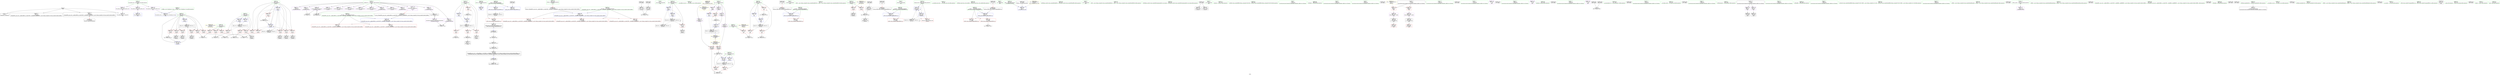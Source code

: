 digraph "SVFG" {
	label="SVFG";

	Node0x5559b8e6b890 [shape=record,color=grey,label="{NodeID: 0\nNullPtr}"];
	Node0x5559b8e6b890 -> Node0x5559b8fdae00[style=solid];
	Node0x5559b8e6b890 -> Node0x5559b8fdaf00[style=solid];
	Node0x5559b8e6b890 -> Node0x5559b8fdafd0[style=solid];
	Node0x5559b8e6b890 -> Node0x5559b8fe1ab0[style=solid];
	Node0x5559b8fdc310 [shape=record,color=blue,label="{NodeID: 194\n133\<--148\ni3\<--\n_Z5solvev\n}"];
	Node0x5559b8fdc310 -> Node0x5559b8ff9540[style=dashed];
	Node0x5559b8fd8ab0 [shape=record,color=purple,label="{NodeID: 111\n94\<--11\n\<--_Z1sB5cxx11\n__cxx_global_var_init.1\n}"];
	Node0x5559b8fd8ab0 -> Node0x5559b8fec6f0[style=solid];
	Node0x5559b8fd74a0 [shape=record,color=green,label="{NodeID: 28\n54\<--55\ni\<--i_field_insensitive\n_Z3prev\n}"];
	Node0x5559b8fd74a0 -> Node0x5559b8fdf280[style=solid];
	Node0x5559b8fd74a0 -> Node0x5559b8fdf350[style=solid];
	Node0x5559b8fd74a0 -> Node0x5559b8fdf420[style=solid];
	Node0x5559b8fd74a0 -> Node0x5559b8fdf4f0[style=solid];
	Node0x5559b8fd74a0 -> Node0x5559b8fe1c80[style=solid];
	Node0x5559b8fd74a0 -> Node0x5559b8fe1e20[style=solid];
	Node0x5559b8fe9b30 [shape=record,color=black,label="{NodeID: 305\n88 = PHI(86, 89, )\n}"];
	Node0x5559b8fe9b30 -> Node0x5559b8fdec00[style=solid];
	Node0x5559b8fdf4f0 [shape=record,color=red,label="{NodeID: 139\n78\<--54\n\<--i\n_Z3prev\n}"];
	Node0x5559b8fdf4f0 -> Node0x5559b8febdf0[style=solid];
	Node0x5559b8fd9e50 [shape=record,color=green,label="{NodeID: 56\n324\<--325\nretval\<--retval_field_insensitive\nmain\n}"];
	Node0x5559b8fd9e50 -> Node0x5559b8fdcc00[style=solid];
	Node0x5559b900f6a0 [shape=record,color=black,label="{NodeID: 416\n278 = PHI(217, )\n1st arg _ZSteqIcEN9__gnu_cxx11__enable_ifIXsr9__is_charIT_EE7__valueEbE6__typeERKNSt7__cxx1112basic_stringIS2_St11char_traitsIS2_ESaIS2_EEESC_ }"];
	Node0x5559b900f6a0 -> Node0x5559b8fdcb30[style=solid];
	Node0x5559b8ff6840 [shape=record,color=black,label="{NodeID: 333\nMR_38V_3 = PHI(MR_38V_4, MR_38V_2, )\npts\{400 \}\n}"];
	Node0x5559b8ff6840 -> Node0x5559b8fe14a0[style=dashed];
	Node0x5559b8fe0bb0 [shape=record,color=red,label="{NodeID: 167\n285\<--279\n\<--__lhs.addr\n_ZSteqIcEN9__gnu_cxx11__enable_ifIXsr9__is_charIT_EE7__valueEbE6__typeERKNSt7__cxx1112basic_stringIS2_St11char_traitsIS2_ESaIS2_EEESC_\n}"];
	Node0x5559b8fdb7b0 [shape=record,color=black,label="{NodeID: 84\n193\<--190\nconv\<--call13\n_Z5solvev\n}"];
	Node0x5559b8fdb7b0 -> Node0x5559b8fecff0[style=solid];
	Node0x5559b8e6b920 [shape=record,color=green,label="{NodeID: 1\n7\<--1\n__dso_handle\<--dummyObj\nGlob }"];
	Node0x5559b8fdc3e0 [shape=record,color=blue,label="{NodeID: 195\n135\<--174\nfg\<--\n_Z5solvev\n}"];
	Node0x5559b8fdc3e0 -> Node0x5559b8fe0390[style=dashed];
	Node0x5559b8fdc3e0 -> Node0x5559b8fdc720[style=dashed];
	Node0x5559b8fdc3e0 -> Node0x5559b8ff9a40[style=dashed];
	Node0x5559b8fdc3e0 -> Node0x5559b8ffb340[style=dashed];
	Node0x5559b8fd8b80 [shape=record,color=purple,label="{NodeID: 112\n108\<--11\n\<--_Z1sB5cxx11\n__cxx_global_array_dtor\n}"];
	Node0x5559b8fd7570 [shape=record,color=green,label="{NodeID: 29\n83\<--84\n__cxx_global_var_init.1\<--__cxx_global_var_init.1_field_insensitive\n}"];
	Node0x5559b8fe2520 [shape=record,color=yellow,style=double,label="{NodeID: 389\nRETMU(6V_2)\npts\{106 \}\nFun[__cxx_global_array_dtor]}"];
	Node0x5559b8fea0d0 [shape=record,color=black,label="{NodeID: 306\n222 = PHI(185, 185, 218, )\n}"];
	Node0x5559b8fdf5c0 [shape=record,color=red,label="{NodeID: 140\n70\<--69\n\<--arrayidx\n_Z3prev\n}"];
	Node0x5559b8fdf5c0 -> Node0x5559b8febc70[style=solid];
	Node0x5559b8fd9f20 [shape=record,color=green,label="{NodeID: 57\n326\<--327\nn\<--n_field_insensitive\nmain\n}"];
	Node0x5559b8fd9f20 -> Node0x5559b8fe0fc0[style=solid];
	Node0x5559b900f7e0 [shape=record,color=black,label="{NodeID: 417\n396 = PHI(292, )\n0th arg _ZNSt11char_traitsIcE7compareEPKcS2_m }"];
	Node0x5559b900f7e0 -> Node0x5559b8fdce70[style=solid];
	Node0x5559b8fe0c80 [shape=record,color=red,label="{NodeID: 168\n291\<--279\n\<--__lhs.addr\n_ZSteqIcEN9__gnu_cxx11__enable_ifIXsr9__is_charIT_EE7__valueEbE6__typeERKNSt7__cxx1112basic_stringIS2_St11char_traitsIS2_ESaIS2_EEESC_\n}"];
	Node0x5559b8fdb880 [shape=record,color=black,label="{NodeID: 85\n195\<--194\nidxprom14\<--\n_Z5solvev\n}"];
	Node0x5559b8fc7e70 [shape=record,color=green,label="{NodeID: 2\n14\<--1\n_ZSt3cin\<--dummyObj\nGlob }"];
	Node0x5559b8fdc4b0 [shape=record,color=blue,label="{NodeID: 196\n137\<--148\nj\<--\n_Z5solvev\n}"];
	Node0x5559b8fdc4b0 -> Node0x5559b8fe0460[style=dashed];
	Node0x5559b8fdc4b0 -> Node0x5559b8fe0530[style=dashed];
	Node0x5559b8fdc4b0 -> Node0x5559b8fe0600[style=dashed];
	Node0x5559b8fdc4b0 -> Node0x5559b8fe06d0[style=dashed];
	Node0x5559b8fdc4b0 -> Node0x5559b8fe07a0[style=dashed];
	Node0x5559b8fdc4b0 -> Node0x5559b8fe0870[style=dashed];
	Node0x5559b8fdc4b0 -> Node0x5559b8fdc7f0[style=dashed];
	Node0x5559b8fdc4b0 -> Node0x5559b8ff9f40[style=dashed];
	Node0x5559b8fd8c50 [shape=record,color=purple,label="{NodeID: 113\n109\<--11\n\<--_Z1sB5cxx11\n__cxx_global_array_dtor\n}"];
	Node0x5559b8fd8c50 -> Node0x5559b8fea6b0[style=solid];
	Node0x5559b8fd7670 [shape=record,color=green,label="{NodeID: 30\n91\<--92\n_ZNSt7__cxx1112basic_stringIcSt11char_traitsIcESaIcEEC1Ev\<--_ZNSt7__cxx1112basic_stringIcSt11char_traitsIcESaIcEEC1Ev_field_insensitive\n}"];
	Node0x5559b8fea6b0 [shape=record,color=black,label="{NodeID: 307\n111 = PHI(109, 112, )\n}"];
	Node0x5559b8fea6b0 -> Node0x5559b8fdecd0[style=solid];
	Node0x5559b8fdf690 [shape=record,color=red,label="{NodeID: 141\n239\<--125\n\<--n\n_Z5solvev\n}"];
	Node0x5559b8fdf690 -> Node0x5559b8feb1f0[style=solid];
	Node0x5559b8fd9ff0 [shape=record,color=green,label="{NodeID: 58\n328\<--329\ni\<--i_field_insensitive\nmain\n}"];
	Node0x5559b8fd9ff0 -> Node0x5559b8fe1090[style=solid];
	Node0x5559b8fd9ff0 -> Node0x5559b8fe1160[style=solid];
	Node0x5559b8fd9ff0 -> Node0x5559b8fe1230[style=solid];
	Node0x5559b8fd9ff0 -> Node0x5559b8fdccd0[style=solid];
	Node0x5559b8fd9ff0 -> Node0x5559b8fdcda0[style=solid];
	Node0x5559b900f920 [shape=record,color=black,label="{NodeID: 418\n397 = PHI(296, )\n1st arg _ZNSt11char_traitsIcE7compareEPKcS2_m }"];
	Node0x5559b900f920 -> Node0x5559b8fdcf40[style=solid];
	Node0x5559b8ff7240 [shape=record,color=black,label="{NodeID: 335\nMR_2V_3 = PHI(MR_2V_4, MR_2V_2, )\npts\{55 \}\n}"];
	Node0x5559b8ff7240 -> Node0x5559b8fdf280[style=dashed];
	Node0x5559b8ff7240 -> Node0x5559b8fdf350[style=dashed];
	Node0x5559b8ff7240 -> Node0x5559b8fdf420[style=dashed];
	Node0x5559b8ff7240 -> Node0x5559b8fdf4f0[style=dashed];
	Node0x5559b8ff7240 -> Node0x5559b8fe1e20[style=dashed];
	Node0x5559b8fe0d50 [shape=record,color=red,label="{NodeID: 169\n297\<--279\n\<--__lhs.addr\n_ZSteqIcEN9__gnu_cxx11__enable_ifIXsr9__is_charIT_EE7__valueEbE6__typeERKNSt7__cxx1112basic_stringIS2_St11char_traitsIS2_ESaIS2_EEESC_\n}"];
	Node0x5559b8fdb950 [shape=record,color=black,label="{NodeID: 86\n198\<--197\nconv17\<--call16\n_Z5solvev\n}"];
	Node0x5559b8fdb950 -> Node0x5559b8fecff0[style=solid];
	Node0x5559b8fc7f00 [shape=record,color=green,label="{NodeID: 3\n17\<--1\n_ZSt4cout\<--dummyObj\nGlob }"];
	Node0x5559b8fdc580 [shape=record,color=blue,label="{NodeID: 197\n141\<--185\ncleanup.cond\<--\n_Z5solvev\n}"];
	Node0x5559b8fdc580 -> Node0x5559b8fe0940[style=dashed];
	Node0x5559b8fdc580 -> Node0x5559b8fdc580[style=dashed];
	Node0x5559b8fdc580 -> Node0x5559b8fdc650[style=dashed];
	Node0x5559b8fdc580 -> Node0x5559b8ffa440[style=dashed];
	Node0x5559b8fd8d20 [shape=record,color=purple,label="{NodeID: 114\n116\<--11\n\<--_Z1sB5cxx11\n__cxx_global_array_dtor\n}"];
	Node0x5559b8fd8d20 -> Node0x5559b8fece70[style=solid];
	Node0x5559b8fd7770 [shape=record,color=green,label="{NodeID: 31\n98\<--99\n__cxx_global_array_dtor\<--__cxx_global_array_dtor_field_insensitive\n}"];
	Node0x5559b8feac50 [shape=record,color=black,label="{NodeID: 308\n305 = PHI(185, 303, )\n}"];
	Node0x5559b8feac50 -> Node0x5559b8fd8f70[style=solid];
	Node0x5559b8fdf760 [shape=record,color=red,label="{NodeID: 142\n258\<--125\n\<--n\n_Z5solvev\n}"];
	Node0x5559b8fdf760 -> Node0x5559b8fd8ea0[style=solid];
	Node0x5559b8fda0c0 [shape=record,color=green,label="{NodeID: 59\n332\<--333\n_ZNSt8ios_base15sync_with_stdioEb\<--_ZNSt8ios_base15sync_with_stdioEb_field_insensitive\n}"];
	Node0x5559b900fa60 [shape=record,color=black,label="{NodeID: 419\n398 = PHI(298, )\n2nd arg _ZNSt11char_traitsIcE7compareEPKcS2_m }"];
	Node0x5559b900fa60 -> Node0x5559b8fdd010[style=solid];
	Node0x5559b8ff7740 [shape=record,color=black,label="{NodeID: 336\nMR_4V_3 = PHI(MR_4V_4, MR_4V_2, )\npts\{100000 \}\n|{|<s2>27}}"];
	Node0x5559b8ff7740 -> Node0x5559b8fdf5c0[style=dashed];
	Node0x5559b8ff7740 -> Node0x5559b8fe1d50[style=dashed];
	Node0x5559b8ff7740:s2 -> Node0x5559b8fe2d80[style=dashed,color=blue];
	Node0x5559b8fe0e20 [shape=record,color=red,label="{NodeID: 170\n287\<--281\n\<--__rhs.addr\n_ZSteqIcEN9__gnu_cxx11__enable_ifIXsr9__is_charIT_EE7__valueEbE6__typeERKNSt7__cxx1112basic_stringIS2_St11char_traitsIS2_ESaIS2_EEESC_\n}"];
	Node0x5559b8fdba20 [shape=record,color=black,label="{NodeID: 87\n202\<--201\nidxprom19\<--\n_Z5solvev\n}"];
	Node0x5559b8fd60d0 [shape=record,color=green,label="{NodeID: 4\n18\<--1\n.str\<--dummyObj\nGlob }"];
	Node0x5559b8fdc650 [shape=record,color=blue,label="{NodeID: 198\n141\<--214\ncleanup.cond\<--\n_Z5solvev\n}"];
	Node0x5559b8fdc650 -> Node0x5559b8fe0940[style=dashed];
	Node0x5559b8fdc650 -> Node0x5559b8fdc580[style=dashed];
	Node0x5559b8fdc650 -> Node0x5559b8ffa440[style=dashed];
	Node0x5559b8fde190 [shape=record,color=purple,label="{NodeID: 115\n156\<--11\narrayidx\<--_Z1sB5cxx11\n_Z5solvev\n}"];
	Node0x5559b8fd7870 [shape=record,color=green,label="{NodeID: 32\n105\<--106\n.addr\<--.addr_field_insensitive\n__cxx_global_array_dtor\n}"];
	Node0x5559b8fd7870 -> Node0x5559b8fe1ef0[style=solid];
	Node0x5559b8feb1f0 [shape=record,color=grey,label="{NodeID: 309\n245 = Binary(239, 244, )\n}"];
	Node0x5559b8feb1f0 -> Node0x5559b8fdc0a0[style=solid];
	Node0x5559b8fdf830 [shape=record,color=red,label="{NodeID: 143\n151\<--127\n\<--p\n_Z5solvev\n}"];
	Node0x5559b8fdf830 -> Node0x5559b8fed470[style=solid];
	Node0x5559b8fda1c0 [shape=record,color=green,label="{NodeID: 60\n341\<--342\n_ZNSt9basic_iosIcSt11char_traitsIcEE3tieEPSo\<--_ZNSt9basic_iosIcSt11char_traitsIcEE3tieEPSo_field_insensitive\n}"];
	Node0x5559b900fba0 [shape=record,color=black,label="{NodeID: 420\n104 = PHI()\n0th arg __cxx_global_array_dtor }"];
	Node0x5559b900fba0 -> Node0x5559b8fe1ef0[style=solid];
	Node0x5559b8fe0ef0 [shape=record,color=red,label="{NodeID: 171\n295\<--281\n\<--__rhs.addr\n_ZSteqIcEN9__gnu_cxx11__enable_ifIXsr9__is_charIT_EE7__valueEbE6__typeERKNSt7__cxx1112basic_stringIS2_St11char_traitsIS2_ESaIS2_EEESC_\n}"];
	Node0x5559b8fdbaf0 [shape=record,color=black,label="{NodeID: 88\n205\<--204\nidxprom21\<--\n_Z5solvev\n}"];
	Node0x5559b8fd6160 [shape=record,color=green,label="{NodeID: 5\n20\<--1\n.str.2\<--dummyObj\nGlob }"];
	Node0x5559b8ffd920 [shape=record,color=yellow,style=double,label="{NodeID: 365\n4V_1 = ENCHI(MR_4V_0)\npts\{100000 \}\nFun[_Z5solvev]}"];
	Node0x5559b8ffd920 -> Node0x5559b8fe0a10[style=dashed];
	Node0x5559b8ffd920 -> Node0x5559b8fe0ae0[style=dashed];
	Node0x5559b8fdc720 [shape=record,color=blue,label="{NodeID: 199\n135\<--229\nfg\<--\n_Z5solvev\n}"];
	Node0x5559b8fdc720 -> Node0x5559b8ffb340[style=dashed];
	Node0x5559b8fde220 [shape=record,color=purple,label="{NodeID: 116\n189\<--11\narrayidx12\<--_Z1sB5cxx11\n_Z5solvev\n}"];
	Node0x5559b8fd7940 [shape=record,color=green,label="{NodeID: 33\n114\<--115\n_ZNSt7__cxx1112basic_stringIcSt11char_traitsIcESaIcEED1Ev\<--_ZNSt7__cxx1112basic_stringIcSt11char_traitsIcESaIcEED1Ev_field_insensitive\n}"];
	Node0x5559b8feb370 [shape=record,color=grey,label="{NodeID: 310\n162 = Binary(161, 60, )\n}"];
	Node0x5559b8feb370 -> Node0x5559b8fdc170[style=solid];
	Node0x5559b8fdf900 [shape=record,color=red,label="{NodeID: 144\n170\<--127\n\<--p\n_Z5solvev\n}"];
	Node0x5559b8fdf900 -> Node0x5559b8fec3f0[style=solid];
	Node0x5559b8fda2c0 [shape=record,color=green,label="{NodeID: 61\n351\<--352\n_ZNSt9basic_iosIcSt11char_traitsIcEE10exceptionsESt12_Ios_Iostate\<--_ZNSt9basic_iosIcSt11char_traitsIcEE10exceptionsESt12_Ios_Iostate_field_insensitive\n}"];
	Node0x5559b900fc70 [shape=record,color=black,label="{NodeID: 421\n432 = PHI(308, )\n0th arg __clang_call_terminate }"];
	Node0x5559b8fe0fc0 [shape=record,color=red,label="{NodeID: 172\n358\<--326\n\<--n\nmain\n}"];
	Node0x5559b8fe0fc0 -> Node0x5559b8feccf0[style=solid];
	Node0x5559b8fdbbc0 [shape=record,color=black,label="{NodeID: 89\n208\<--207\nconv24\<--call23\n_Z5solvev\n}"];
	Node0x5559b8fd61f0 [shape=record,color=green,label="{NodeID: 6\n22\<--1\n.str.3\<--dummyObj\nGlob }"];
	Node0x5559b8ffda00 [shape=record,color=yellow,style=double,label="{NodeID: 366\n6V_1 = ENCHI(MR_6V_0)\npts\{106 \}\nFun[__cxx_global_array_dtor]}"];
	Node0x5559b8ffda00 -> Node0x5559b8fe1ef0[style=dashed];
	Node0x5559b8fdc7f0 [shape=record,color=blue,label="{NodeID: 200\n137\<--233\nj\<--inc30\n_Z5solvev\n}"];
	Node0x5559b8fdc7f0 -> Node0x5559b8fe0460[style=dashed];
	Node0x5559b8fdc7f0 -> Node0x5559b8fe0530[style=dashed];
	Node0x5559b8fdc7f0 -> Node0x5559b8fe0600[style=dashed];
	Node0x5559b8fdc7f0 -> Node0x5559b8fe06d0[style=dashed];
	Node0x5559b8fdc7f0 -> Node0x5559b8fe07a0[style=dashed];
	Node0x5559b8fdc7f0 -> Node0x5559b8fe0870[style=dashed];
	Node0x5559b8fdc7f0 -> Node0x5559b8fdc7f0[style=dashed];
	Node0x5559b8fdc7f0 -> Node0x5559b8ff9f40[style=dashed];
	Node0x5559b8fde2b0 [shape=record,color=purple,label="{NodeID: 117\n196\<--11\narrayidx15\<--_Z1sB5cxx11\n_Z5solvev\n}"];
	Node0x5559b8fd7a40 [shape=record,color=green,label="{NodeID: 34\n122\<--123\n_Z5solvev\<--_Z5solvev_field_insensitive\n}"];
	Node0x5559b8feb4f0 [shape=record,color=grey,label="{NodeID: 311\n255 = Binary(254, 60, )\n}"];
	Node0x5559b8feb4f0 -> Node0x5559b8fdc990[style=solid];
	Node0x5559b8fdf9d0 [shape=record,color=red,label="{NodeID: 145\n178\<--127\n\<--p\n_Z5solvev\n}"];
	Node0x5559b8fdf9d0 -> Node0x5559b8fecb70[style=solid];
	Node0x5559b8fda3c0 [shape=record,color=green,label="{NodeID: 62\n363\<--364\n_ZStlsISt11char_traitsIcEERSt13basic_ostreamIcT_ES5_PKc\<--_ZStlsISt11char_traitsIcEERSt13basic_ostreamIcT_ES5_PKc_field_insensitive\n}"];
	Node0x5559b90105c0 [shape=record,color=black,label="{NodeID: 422\n299 = PHI(395, )\n}"];
	Node0x5559b90105c0 -> Node0x5559b8fec9f0[style=solid];
	Node0x5559b8fe1090 [shape=record,color=red,label="{NodeID: 173\n357\<--328\n\<--i\nmain\n}"];
	Node0x5559b8fe1090 -> Node0x5559b8feccf0[style=solid];
	Node0x5559b8fdbc90 [shape=record,color=black,label="{NodeID: 90\n209\<--207\nconv25\<--call23\n_Z5solvev\n}"];
	Node0x5559b8fd6280 [shape=record,color=green,label="{NodeID: 7\n25\<--1\n\<--dummyObj\nCan only get source location for instruction, argument, global var or function.}"];
	Node0x5559b8fdc8c0 [shape=record,color=blue,label="{NodeID: 201\n131\<--250\nans\<--add\n_Z5solvev\n}"];
	Node0x5559b8fdc8c0 -> Node0x5559b8ff9040[style=dashed];
	Node0x5559b8fde380 [shape=record,color=purple,label="{NodeID: 118\n203\<--11\narrayidx20\<--_Z1sB5cxx11\n_Z5solvev\n}"];
	Node0x5559b8fd7b40 [shape=record,color=green,label="{NodeID: 35\n125\<--126\nn\<--n_field_insensitive\n_Z5solvev\n}"];
	Node0x5559b8fd7b40 -> Node0x5559b8fdf690[style=solid];
	Node0x5559b8fd7b40 -> Node0x5559b8fdf760[style=solid];
	Node0x5559b8feb670 [shape=record,color=grey,label="{NodeID: 312\n366 = Binary(365, 60, )\n}"];
	Node0x5559b8fdfaa0 [shape=record,color=red,label="{NodeID: 146\n150\<--129\n\<--i\n_Z5solvev\n}"];
	Node0x5559b8fdfaa0 -> Node0x5559b8fed470[style=solid];
	Node0x5559b8fda4c0 [shape=record,color=green,label="{NodeID: 63\n368\<--369\n_ZNSolsEi\<--_ZNSolsEi_field_insensitive\n}"];
	Node0x5559b90107f0 [shape=record,color=black,label="{NodeID: 423\n197 = PHI()\n}"];
	Node0x5559b90107f0 -> Node0x5559b8fdb950[style=solid];
	Node0x5559b8fe1160 [shape=record,color=red,label="{NodeID: 174\n365\<--328\n\<--i\nmain\n}"];
	Node0x5559b8fe1160 -> Node0x5559b8feb670[style=solid];
	Node0x5559b8fdbd60 [shape=record,color=black,label="{NodeID: 91\n216\<--215\nidxprom26\<--\n_Z5solvev\n}"];
	Node0x5559b8fd6310 [shape=record,color=green,label="{NodeID: 8\n58\<--1\n\<--dummyObj\nCan only get source location for instruction, argument, global var or function.}"];
	Node0x5559b8ffdc20 [shape=record,color=yellow,style=double,label="{NodeID: 368\n33V_1 = ENCHI(MR_33V_0)\npts\{327 \}\nFun[main]}"];
	Node0x5559b8ffdc20 -> Node0x5559b8fe0fc0[style=dashed];
	Node0x5559b8fdc990 [shape=record,color=blue,label="{NodeID: 202\n133\<--255\ni3\<--inc41\n_Z5solvev\n}"];
	Node0x5559b8fdc990 -> Node0x5559b8ff9540[style=dashed];
	Node0x5559b8fde450 [shape=record,color=purple,label="{NodeID: 119\n206\<--11\narrayidx22\<--_Z1sB5cxx11\n_Z5solvev\n}"];
	Node0x5559b8fd7c10 [shape=record,color=green,label="{NodeID: 36\n127\<--128\np\<--p_field_insensitive\n_Z5solvev\n}"];
	Node0x5559b8fd7c10 -> Node0x5559b8fdf830[style=solid];
	Node0x5559b8fd7c10 -> Node0x5559b8fdf900[style=solid];
	Node0x5559b8fd7c10 -> Node0x5559b8fdf9d0[style=solid];
	Node0x5559b8feb7f0 [shape=record,color=grey,label="{NodeID: 313\n233 = Binary(232, 60, )\n}"];
	Node0x5559b8feb7f0 -> Node0x5559b8fdc7f0[style=solid];
	Node0x5559b8fdfb70 [shape=record,color=red,label="{NodeID: 147\n154\<--129\n\<--i\n_Z5solvev\n}"];
	Node0x5559b8fdfb70 -> Node0x5559b8fdb610[style=solid];
	Node0x5559b8fda5c0 [shape=record,color=green,label="{NodeID: 64\n399\<--400\nretval\<--retval_field_insensitive\n_ZNSt11char_traitsIcE7compareEPKcS2_m\n}"];
	Node0x5559b8fda5c0 -> Node0x5559b8fe14a0[style=solid];
	Node0x5559b8fda5c0 -> Node0x5559b8fdd0e0[style=solid];
	Node0x5559b8fda5c0 -> Node0x5559b8fe40e0[style=solid];
	Node0x5559b90108c0 [shape=record,color=black,label="{NodeID: 424\n207 = PHI()\n}"];
	Node0x5559b90108c0 -> Node0x5559b8fdbbc0[style=solid];
	Node0x5559b90108c0 -> Node0x5559b8fdbc90[style=solid];
	Node0x5559b8ff9040 [shape=record,color=black,label="{NodeID: 341\nMR_14V_3 = PHI(MR_14V_4, MR_14V_2, )\npts\{132 \}\n}"];
	Node0x5559b8ff9040 -> Node0x5559b8fdfd10[style=dashed];
	Node0x5559b8ff9040 -> Node0x5559b8fdfde0[style=dashed];
	Node0x5559b8ff9040 -> Node0x5559b8fdc8c0[style=dashed];
	Node0x5559b8ff9040 -> Node0x5559b8ff9040[style=dashed];
	Node0x5559b8fe1230 [shape=record,color=red,label="{NodeID: 175\n376\<--328\n\<--i\nmain\n}"];
	Node0x5559b8fe1230 -> Node0x5559b8fec0f0[style=solid];
	Node0x5559b8fdbe30 [shape=record,color=black,label="{NodeID: 92\n237\<--236\ntobool\<--\n_Z5solvev\n}"];
	Node0x5559b8fd63a0 [shape=record,color=green,label="{NodeID: 9\n60\<--1\n\<--dummyObj\nCan only get source location for instruction, argument, global var or function.}"];
	Node0x5559b8fdca60 [shape=record,color=blue,label="{NodeID: 203\n279\<--277\n__lhs.addr\<--__lhs\n_ZSteqIcEN9__gnu_cxx11__enable_ifIXsr9__is_charIT_EE7__valueEbE6__typeERKNSt7__cxx1112basic_stringIS2_St11char_traitsIS2_ESaIS2_EEESC_\n}"];
	Node0x5559b8fdca60 -> Node0x5559b8fe0bb0[style=dashed];
	Node0x5559b8fdca60 -> Node0x5559b8fe0c80[style=dashed];
	Node0x5559b8fdca60 -> Node0x5559b8fe0d50[style=dashed];
	Node0x5559b8fde520 [shape=record,color=purple,label="{NodeID: 120\n217\<--11\narrayidx27\<--_Z1sB5cxx11\n_Z5solvev\n|{<s0>13}}"];
	Node0x5559b8fde520:s0 -> Node0x5559b900f6a0[style=solid,color=red];
	Node0x5559b8fd7ce0 [shape=record,color=green,label="{NodeID: 37\n129\<--130\ni\<--i_field_insensitive\n_Z5solvev\n}"];
	Node0x5559b8fd7ce0 -> Node0x5559b8fdfaa0[style=solid];
	Node0x5559b8fd7ce0 -> Node0x5559b8fdfb70[style=solid];
	Node0x5559b8fd7ce0 -> Node0x5559b8fdfc40[style=solid];
	Node0x5559b8fd7ce0 -> Node0x5559b8fe1fc0[style=solid];
	Node0x5559b8fd7ce0 -> Node0x5559b8fdc170[style=solid];
	Node0x5559b8fe2d80 [shape=record,color=yellow,style=double,label="{NodeID: 397\n4V_2 = CSCHI(MR_4V_1)\npts\{100000 \}\nCS[]|{<s0>32}}"];
	Node0x5559b8fe2d80:s0 -> Node0x5559b8ffd920[style=dashed,color=red];
	Node0x5559b8feb970 [shape=record,color=grey,label="{NodeID: 314\n67 = Binary(66, 60, )\n}"];
	Node0x5559b8feb970 -> Node0x5559b8fdb3a0[style=solid];
	Node0x5559b8fdfc40 [shape=record,color=red,label="{NodeID: 148\n161\<--129\n\<--i\n_Z5solvev\n}"];
	Node0x5559b8fdfc40 -> Node0x5559b8feb370[style=solid];
	Node0x5559b8fda690 [shape=record,color=green,label="{NodeID: 65\n401\<--402\n__s1.addr\<--__s1.addr_field_insensitive\n_ZNSt11char_traitsIcE7compareEPKcS2_m\n}"];
	Node0x5559b8fda690 -> Node0x5559b8fe1570[style=solid];
	Node0x5559b8fda690 -> Node0x5559b8fdce70[style=solid];
	Node0x5559b90109f0 [shape=record,color=black,label="{NodeID: 425\n36 = PHI()\n}"];
	Node0x5559b8ff9540 [shape=record,color=black,label="{NodeID: 342\nMR_16V_3 = PHI(MR_16V_4, MR_16V_2, )\npts\{134 \}\n}"];
	Node0x5559b8ff9540 -> Node0x5559b8fdfeb0[style=dashed];
	Node0x5559b8ff9540 -> Node0x5559b8fdff80[style=dashed];
	Node0x5559b8ff9540 -> Node0x5559b8fe0050[style=dashed];
	Node0x5559b8ff9540 -> Node0x5559b8fe0120[style=dashed];
	Node0x5559b8ff9540 -> Node0x5559b8fe01f0[style=dashed];
	Node0x5559b8ff9540 -> Node0x5559b8fe02c0[style=dashed];
	Node0x5559b8ff9540 -> Node0x5559b8fdc990[style=dashed];
	Node0x5559b8fe1300 [shape=record,color=red,label="{NodeID: 176\n337\<--336\nvbase.offset\<--\nmain\n}"];
	Node0x5559b8fdbf00 [shape=record,color=black,label="{NodeID: 93\n241\<--240\nidxprom33\<--\n_Z5solvev\n}"];
	Node0x5559b8fd6430 [shape=record,color=green,label="{NodeID: 10\n64\<--1\n\<--dummyObj\nCan only get source location for instruction, argument, global var or function.}"];
	Node0x5559b8ffdde0 [shape=record,color=yellow,style=double,label="{NodeID: 370\n4V_1 = ENCHI(MR_4V_0)\npts\{100000 \}\nFun[main]|{<s0>27}}"];
	Node0x5559b8ffdde0:s0 -> Node0x5559b8fe1bb0[style=dashed,color=red];
	Node0x5559b8fdcb30 [shape=record,color=blue,label="{NodeID: 204\n281\<--278\n__rhs.addr\<--__rhs\n_ZSteqIcEN9__gnu_cxx11__enable_ifIXsr9__is_charIT_EE7__valueEbE6__typeERKNSt7__cxx1112basic_stringIS2_St11char_traitsIS2_ESaIS2_EEESC_\n}"];
	Node0x5559b8fdcb30 -> Node0x5559b8fe0e20[style=dashed];
	Node0x5559b8fdcb30 -> Node0x5559b8fe0ef0[style=dashed];
	Node0x5559b8fde5f0 [shape=record,color=purple,label="{NodeID: 121\n242\<--11\narrayidx34\<--_Z1sB5cxx11\n_Z5solvev\n}"];
	Node0x5559b8fd7db0 [shape=record,color=green,label="{NodeID: 38\n131\<--132\nans\<--ans_field_insensitive\n_Z5solvev\n}"];
	Node0x5559b8fd7db0 -> Node0x5559b8fdfd10[style=solid];
	Node0x5559b8fd7db0 -> Node0x5559b8fdfde0[style=solid];
	Node0x5559b8fd7db0 -> Node0x5559b8fdc240[style=solid];
	Node0x5559b8fd7db0 -> Node0x5559b8fdc8c0[style=solid];
	Node0x5559b900cd80 [shape=record,color=black,label="{NodeID: 398\n190 = PHI()\n}"];
	Node0x5559b900cd80 -> Node0x5559b8fdb7b0[style=solid];
	Node0x5559b8febaf0 [shape=record,color=grey,label="{NodeID: 315\n303 = Binary(302, 214, )\n}"];
	Node0x5559b8febaf0 -> Node0x5559b8feac50[style=solid];
	Node0x5559b8fdfd10 [shape=record,color=red,label="{NodeID: 149\n249\<--131\n\<--ans\n_Z5solvev\n}"];
	Node0x5559b8fdfd10 -> Node0x5559b8febf70[style=solid];
	Node0x5559b8fda760 [shape=record,color=green,label="{NodeID: 66\n403\<--404\n__s2.addr\<--__s2.addr_field_insensitive\n_ZNSt11char_traitsIcE7compareEPKcS2_m\n}"];
	Node0x5559b8fda760 -> Node0x5559b8fe1640[style=solid];
	Node0x5559b8fda760 -> Node0x5559b8fdcf40[style=solid];
	Node0x5559b9010ac0 [shape=record,color=black,label="{NodeID: 426\n264 = PHI()\n}"];
	Node0x5559b8ff9a40 [shape=record,color=black,label="{NodeID: 343\nMR_18V_2 = PHI(MR_18V_4, MR_18V_1, )\npts\{136 \}\n}"];
	Node0x5559b8ff9a40 -> Node0x5559b8fdc3e0[style=dashed];
	Node0x5559b8fe13d0 [shape=record,color=red,label="{NodeID: 177\n346\<--345\nvbase.offset4\<--\nmain\n}"];
	Node0x5559b8fdbfd0 [shape=record,color=black,label="{NodeID: 94\n244\<--243\nconv36\<--call35\n_Z5solvev\n}"];
	Node0x5559b8fdbfd0 -> Node0x5559b8feb1f0[style=solid];
	Node0x5559b8fd64c0 [shape=record,color=green,label="{NodeID: 11\n72\<--1\n\<--dummyObj\nCan only get source location for instruction, argument, global var or function.}"];
	Node0x5559b8ffdec0 [shape=record,color=yellow,style=double,label="{NodeID: 371\n29V_1 = ENCHI(MR_29V_0)\npts\{1 \}\nFun[main]}"];
	Node0x5559b8ffdec0 -> Node0x5559b8fdf0e0[style=dashed];
	Node0x5559b8ffdec0 -> Node0x5559b8fdf1b0[style=dashed];
	Node0x5559b8fdcc00 [shape=record,color=blue,label="{NodeID: 205\n324\<--148\nretval\<--\nmain\n}"];
	Node0x5559b8fde6c0 [shape=record,color=purple,label="{NodeID: 122\n361\<--18\n\<--.str\nmain\n}"];
	Node0x5559b8fd7e80 [shape=record,color=green,label="{NodeID: 39\n133\<--134\ni3\<--i3_field_insensitive\n_Z5solvev\n}"];
	Node0x5559b8fd7e80 -> Node0x5559b8fdfeb0[style=solid];
	Node0x5559b8fd7e80 -> Node0x5559b8fdff80[style=solid];
	Node0x5559b8fd7e80 -> Node0x5559b8fe0050[style=solid];
	Node0x5559b8fd7e80 -> Node0x5559b8fe0120[style=solid];
	Node0x5559b8fd7e80 -> Node0x5559b8fe01f0[style=solid];
	Node0x5559b8fd7e80 -> Node0x5559b8fe02c0[style=solid];
	Node0x5559b8fd7e80 -> Node0x5559b8fdc310[style=solid];
	Node0x5559b8fd7e80 -> Node0x5559b8fdc990[style=solid];
	Node0x5559b900d1f0 [shape=record,color=black,label="{NodeID: 399\n218 = PHI(276, )\n}"];
	Node0x5559b900d1f0 -> Node0x5559b8fea0d0[style=solid];
	Node0x5559b8febc70 [shape=record,color=grey,label="{NodeID: 316\n71 = Binary(72, 70, )\n}"];
	Node0x5559b8febc70 -> Node0x5559b8fe1d50[style=solid];
	Node0x5559b8fdfde0 [shape=record,color=red,label="{NodeID: 150\n262\<--131\n\<--ans\n_Z5solvev\n}"];
	Node0x5559b8fdfde0 -> Node0x5559b8fec270[style=solid];
	Node0x5559b8fda830 [shape=record,color=green,label="{NodeID: 67\n405\<--406\n__n.addr\<--__n.addr_field_insensitive\n_ZNSt11char_traitsIcE7compareEPKcS2_m\n}"];
	Node0x5559b8fda830 -> Node0x5559b8fe1710[style=solid];
	Node0x5559b8fda830 -> Node0x5559b8fe17e0[style=solid];
	Node0x5559b8fda830 -> Node0x5559b8fdd010[style=solid];
	Node0x5559b9010b90 [shape=record,color=black,label="{NodeID: 427\n97 = PHI()\n}"];
	Node0x5559b8ff9f40 [shape=record,color=black,label="{NodeID: 344\nMR_20V_2 = PHI(MR_20V_4, MR_20V_1, )\npts\{138 \}\n}"];
	Node0x5559b8ff9f40 -> Node0x5559b8fdc4b0[style=dashed];
	Node0x5559b8fe14a0 [shape=record,color=red,label="{NodeID: 178\n423\<--399\n\<--retval\n_ZNSt11char_traitsIcE7compareEPKcS2_m\n}"];
	Node0x5559b8fe14a0 -> Node0x5559b8fd9380[style=solid];
	Node0x5559b8fdc0a0 [shape=record,color=black,label="{NodeID: 95\n246\<--245\nidxprom37\<--sub\n_Z5solvev\n}"];
	Node0x5559b8fd6550 [shape=record,color=green,label="{NodeID: 12\n148\<--1\n\<--dummyObj\nCan only get source location for instruction, argument, global var or function.}"];
	Node0x5559b8fdccd0 [shape=record,color=blue,label="{NodeID: 206\n328\<--148\ni\<--\nmain\n}"];
	Node0x5559b8fdccd0 -> Node0x5559b8ffa940[style=dashed];
	Node0x5559b8fde790 [shape=record,color=purple,label="{NodeID: 123\n370\<--20\n\<--.str.2\nmain\n}"];
	Node0x5559b8fd7f50 [shape=record,color=green,label="{NodeID: 40\n135\<--136\nfg\<--fg_field_insensitive\n_Z5solvev\n}"];
	Node0x5559b8fd7f50 -> Node0x5559b8fe0390[style=solid];
	Node0x5559b8fd7f50 -> Node0x5559b8fdc3e0[style=solid];
	Node0x5559b8fd7f50 -> Node0x5559b8fdc720[style=solid];
	Node0x5559b900e6a0 [shape=record,color=black,label="{NodeID: 400\n243 = PHI()\n}"];
	Node0x5559b900e6a0 -> Node0x5559b8fdbfd0[style=solid];
	Node0x5559b8febdf0 [shape=record,color=grey,label="{NodeID: 317\n79 = Binary(78, 60, )\n}"];
	Node0x5559b8febdf0 -> Node0x5559b8fe1e20[style=solid];
	Node0x5559b8fdfeb0 [shape=record,color=red,label="{NodeID: 151\n169\<--133\n\<--i3\n_Z5solvev\n}"];
	Node0x5559b8fdfeb0 -> Node0x5559b8fec3f0[style=solid];
	Node0x5559b8fda900 [shape=record,color=green,label="{NodeID: 68\n419\<--420\nmemcmp\<--memcmp_field_insensitive\n}"];
	Node0x5559b9010c60 [shape=record,color=black,label="{NodeID: 428\n143 = PHI()\n}"];
	Node0x5559b8ffa440 [shape=record,color=black,label="{NodeID: 345\nMR_22V_2 = PHI(MR_22V_3, MR_22V_1, )\npts\{142 \}\n}"];
	Node0x5559b8ffa440 -> Node0x5559b8fdc580[style=dashed];
	Node0x5559b8ffa440 -> Node0x5559b8ffa440[style=dashed];
	Node0x5559b8fe1570 [shape=record,color=red,label="{NodeID: 179\n415\<--401\n\<--__s1.addr\n_ZNSt11char_traitsIcE7compareEPKcS2_m\n}"];
	Node0x5559b8fd8ea0 [shape=record,color=black,label="{NodeID: 96\n259\<--258\nidxprom43\<--\n_Z5solvev\n}"];
	Node0x5559b8fd65e0 [shape=record,color=green,label="{NodeID: 13\n166\<--1\n\<--dummyObj\nCan only get source location for instruction, argument, global var or function.}"];
	Node0x5559b8fdcda0 [shape=record,color=blue,label="{NodeID: 207\n328\<--377\ni\<--inc\nmain\n}"];
	Node0x5559b8fdcda0 -> Node0x5559b8ffa940[style=dashed];
	Node0x5559b8fde860 [shape=record,color=purple,label="{NodeID: 124\n373\<--22\n\<--.str.3\nmain\n}"];
	Node0x5559b8fd8020 [shape=record,color=green,label="{NodeID: 41\n137\<--138\nj\<--j_field_insensitive\n_Z5solvev\n}"];
	Node0x5559b8fd8020 -> Node0x5559b8fe0460[style=solid];
	Node0x5559b8fd8020 -> Node0x5559b8fe0530[style=solid];
	Node0x5559b8fd8020 -> Node0x5559b8fe0600[style=solid];
	Node0x5559b8fd8020 -> Node0x5559b8fe06d0[style=solid];
	Node0x5559b8fd8020 -> Node0x5559b8fe07a0[style=solid];
	Node0x5559b8fd8020 -> Node0x5559b8fe0870[style=solid];
	Node0x5559b8fd8020 -> Node0x5559b8fdc4b0[style=solid];
	Node0x5559b8fd8020 -> Node0x5559b8fdc7f0[style=solid];
	Node0x5559b900e770 [shape=record,color=black,label="{NodeID: 401\n286 = PHI()\n}"];
	Node0x5559b900e770 -> Node0x5559b8fec570[style=solid];
	Node0x5559b8febf70 [shape=record,color=grey,label="{NodeID: 318\n250 = Binary(249, 248, )\n}"];
	Node0x5559b8febf70 -> Node0x5559b8fdc8c0[style=solid];
	Node0x5559b8fdff80 [shape=record,color=red,label="{NodeID: 152\n182\<--133\n\<--i3\n_Z5solvev\n}"];
	Node0x5559b8fdff80 -> Node0x5559b8fec870[style=solid];
	Node0x5559b8fdaa00 [shape=record,color=green,label="{NodeID: 69\n427\<--428\n__gxx_personality_v0\<--__gxx_personality_v0_field_insensitive\n}"];
	Node0x5559b9010d60 [shape=record,color=black,label="{NodeID: 429\n146 = PHI()\n}"];
	Node0x5559b8ffa940 [shape=record,color=black,label="{NodeID: 346\nMR_35V_3 = PHI(MR_35V_4, MR_35V_2, )\npts\{329 \}\n}"];
	Node0x5559b8ffa940 -> Node0x5559b8fe1090[style=dashed];
	Node0x5559b8ffa940 -> Node0x5559b8fe1160[style=dashed];
	Node0x5559b8ffa940 -> Node0x5559b8fe1230[style=dashed];
	Node0x5559b8ffa940 -> Node0x5559b8fdcda0[style=dashed];
	Node0x5559b8fe1640 [shape=record,color=red,label="{NodeID: 180\n416\<--403\n\<--__s2.addr\n_ZNSt11char_traitsIcE7compareEPKcS2_m\n}"];
	Node0x5559b8fd8f70 [shape=record,color=black,label="{NodeID: 97\n276\<--305\n_ZSteqIcEN9__gnu_cxx11__enable_ifIXsr9__is_charIT_EE7__valueEbE6__typeERKNSt7__cxx1112basic_stringIS2_St11char_traitsIS2_ESaIS2_EEESC__ret\<--\n_ZSteqIcEN9__gnu_cxx11__enable_ifIXsr9__is_charIT_EE7__valueEbE6__typeERKNSt7__cxx1112basic_stringIS2_St11char_traitsIS2_ESaIS2_EEESC_\n|{<s0>13}}"];
	Node0x5559b8fd8f70:s0 -> Node0x5559b900d1f0[style=solid,color=blue];
	Node0x5559b8fd66a0 [shape=record,color=green,label="{NodeID: 14\n174\<--1\n\<--dummyObj\nCan only get source location for instruction, argument, global var or function.}"];
	Node0x5559b8fdce70 [shape=record,color=blue,label="{NodeID: 208\n401\<--396\n__s1.addr\<--__s1\n_ZNSt11char_traitsIcE7compareEPKcS2_m\n}"];
	Node0x5559b8fdce70 -> Node0x5559b8fe1570[style=dashed];
	Node0x5559b8fde930 [shape=record,color=purple,label="{NodeID: 125\n452\<--24\nllvm.global_ctors_0\<--llvm.global_ctors\nGlob }"];
	Node0x5559b8fde930 -> Node0x5559b8fe18b0[style=solid];
	Node0x5559b8fd80f0 [shape=record,color=green,label="{NodeID: 42\n139\<--140\nref.tmp\<--ref.tmp_field_insensitive\n_Z5solvev\n|{<s0>13}}"];
	Node0x5559b8fd80f0:s0 -> Node0x5559b900f4e0[style=solid,color=red];
	Node0x5559b900e840 [shape=record,color=black,label="{NodeID: 402\n288 = PHI()\n}"];
	Node0x5559b900e840 -> Node0x5559b8fec570[style=solid];
	Node0x5559b8fec0f0 [shape=record,color=grey,label="{NodeID: 319\n377 = Binary(376, 60, )\n}"];
	Node0x5559b8fec0f0 -> Node0x5559b8fdcda0[style=solid];
	Node0x5559b8fe0050 [shape=record,color=red,label="{NodeID: 153\n187\<--133\n\<--i3\n_Z5solvev\n}"];
	Node0x5559b8fe0050 -> Node0x5559b8fdb6e0[style=solid];
	Node0x5559b8fdab00 [shape=record,color=green,label="{NodeID: 70\n434\<--435\n__cxa_begin_catch\<--__cxa_begin_catch_field_insensitive\n}"];
	Node0x5559b9010e30 [shape=record,color=black,label="{NodeID: 430\n157 = PHI()\n}"];
	Node0x5559b8ffae40 [shape=record,color=black,label="{NodeID: 347\nMR_12V_3 = PHI(MR_12V_4, MR_12V_2, )\npts\{130 \}\n}"];
	Node0x5559b8ffae40 -> Node0x5559b8fdfaa0[style=dashed];
	Node0x5559b8ffae40 -> Node0x5559b8fdfb70[style=dashed];
	Node0x5559b8ffae40 -> Node0x5559b8fdfc40[style=dashed];
	Node0x5559b8ffae40 -> Node0x5559b8fdc170[style=dashed];
	Node0x5559b8fe1710 [shape=record,color=red,label="{NodeID: 181\n410\<--405\n\<--__n.addr\n_ZNSt11char_traitsIcE7compareEPKcS2_m\n}"];
	Node0x5559b8fe1710 -> Node0x5559b8fed170[style=solid];
	Node0x5559b8fd9040 [shape=record,color=black,label="{NodeID: 98\n336\<--335\n\<--vbase.offset.ptr\nmain\n}"];
	Node0x5559b8fd9040 -> Node0x5559b8fe1300[style=solid];
	Node0x5559b8fd67a0 [shape=record,color=green,label="{NodeID: 15\n185\<--1\n\<--dummyObj\nCan only get source location for instruction, argument, global var or function.}"];
	Node0x5559b8fdcf40 [shape=record,color=blue,label="{NodeID: 209\n403\<--397\n__s2.addr\<--__s2\n_ZNSt11char_traitsIcE7compareEPKcS2_m\n}"];
	Node0x5559b8fdcf40 -> Node0x5559b8fe1640[style=dashed];
	Node0x5559b8fdea00 [shape=record,color=purple,label="{NodeID: 126\n453\<--24\nllvm.global_ctors_1\<--llvm.global_ctors\nGlob }"];
	Node0x5559b8fdea00 -> Node0x5559b8fe19b0[style=solid];
	Node0x5559b8fd81c0 [shape=record,color=green,label="{NodeID: 43\n141\<--142\ncleanup.cond\<--cleanup.cond_field_insensitive\n_Z5solvev\n}"];
	Node0x5559b8fd81c0 -> Node0x5559b8fe0940[style=solid];
	Node0x5559b8fd81c0 -> Node0x5559b8fdc580[style=solid];
	Node0x5559b8fd81c0 -> Node0x5559b8fdc650[style=solid];
	Node0x5559b900e910 [shape=record,color=black,label="{NodeID: 403\n292 = PHI()\n|{<s0>22}}"];
	Node0x5559b900e910:s0 -> Node0x5559b900f7e0[style=solid,color=red];
	Node0x5559b8fec270 [shape=record,color=grey,label="{NodeID: 320\n263 = Binary(261, 262, )\n}"];
	Node0x5559b8fe0120 [shape=record,color=red,label="{NodeID: 154\n201\<--133\n\<--i3\n_Z5solvev\n}"];
	Node0x5559b8fe0120 -> Node0x5559b8fdba20[style=solid];
	Node0x5559b8fdac00 [shape=record,color=green,label="{NodeID: 71\n437\<--438\n_ZSt9terminatev\<--_ZSt9terminatev_field_insensitive\n}"];
	Node0x5559b8ffb340 [shape=record,color=black,label="{NodeID: 348\nMR_18V_6 = PHI(MR_18V_5, MR_18V_4, )\npts\{136 \}\n}"];
	Node0x5559b8ffb340 -> Node0x5559b8fe0390[style=dashed];
	Node0x5559b8ffb340 -> Node0x5559b8fdc720[style=dashed];
	Node0x5559b8ffb340 -> Node0x5559b8ff9a40[style=dashed];
	Node0x5559b8ffb340 -> Node0x5559b8ffb340[style=dashed];
	Node0x5559b8fe17e0 [shape=record,color=red,label="{NodeID: 182\n417\<--405\n\<--__n.addr\n_ZNSt11char_traitsIcE7compareEPKcS2_m\n}"];
	Node0x5559b8fd9110 [shape=record,color=black,label="{NodeID: 99\n339\<--338\n\<--add.ptr\nmain\n}"];
	Node0x5559b8fd68a0 [shape=record,color=green,label="{NodeID: 16\n214\<--1\n\<--dummyObj\nCan only get source location for instruction, argument, global var or function.}"];
	Node0x5559b8fdd010 [shape=record,color=blue,label="{NodeID: 210\n405\<--398\n__n.addr\<--__n\n_ZNSt11char_traitsIcE7compareEPKcS2_m\n}"];
	Node0x5559b8fdd010 -> Node0x5559b8fe1710[style=dashed];
	Node0x5559b8fdd010 -> Node0x5559b8fe17e0[style=dashed];
	Node0x5559b8fdeb00 [shape=record,color=purple,label="{NodeID: 127\n454\<--24\nllvm.global_ctors_2\<--llvm.global_ctors\nGlob }"];
	Node0x5559b8fdeb00 -> Node0x5559b8fe1ab0[style=solid];
	Node0x5559b8fd8290 [shape=record,color=green,label="{NodeID: 44\n144\<--145\n_ZNSirsERi\<--_ZNSirsERi_field_insensitive\n}"];
	Node0x5559b900ea10 [shape=record,color=black,label="{NodeID: 404\n296 = PHI()\n|{<s0>22}}"];
	Node0x5559b900ea10:s0 -> Node0x5559b900f920[style=solid,color=red];
	Node0x5559b8fec3f0 [shape=record,color=grey,label="{NodeID: 321\n171 = cmp(169, 170, )\n}"];
	Node0x5559b8fe01f0 [shape=record,color=red,label="{NodeID: 155\n240\<--133\n\<--i3\n_Z5solvev\n}"];
	Node0x5559b8fe01f0 -> Node0x5559b8fdbf00[style=solid];
	Node0x5559b8fdad00 [shape=record,color=green,label="{NodeID: 72\n26\<--447\n_GLOBAL__sub_I_Chandnani_0_0.cpp\<--_GLOBAL__sub_I_Chandnani_0_0.cpp_field_insensitive\n}"];
	Node0x5559b8fdad00 -> Node0x5559b8fe19b0[style=solid];
	Node0x5559b8fe18b0 [shape=record,color=blue,label="{NodeID: 183\n452\<--25\nllvm.global_ctors_0\<--\nGlob }"];
	Node0x5559b8fd91e0 [shape=record,color=black,label="{NodeID: 100\n345\<--344\n\<--vbase.offset.ptr3\nmain\n}"];
	Node0x5559b8fd91e0 -> Node0x5559b8fe13d0[style=solid];
	Node0x5559b8fd69a0 [shape=record,color=green,label="{NodeID: 17\n229\<--1\n\<--dummyObj\nCan only get source location for instruction, argument, global var or function.}"];
	Node0x5559b8fdd0e0 [shape=record,color=blue,label="{NodeID: 211\n399\<--148\nretval\<--\n_ZNSt11char_traitsIcE7compareEPKcS2_m\n}"];
	Node0x5559b8fdd0e0 -> Node0x5559b8ff6840[style=dashed];
	Node0x5559b8fdec00 [shape=record,color=purple,label="{NodeID: 128\n89\<--88\narrayctor.next\<--arrayctor.cur\n__cxx_global_var_init.1\n}"];
	Node0x5559b8fdec00 -> Node0x5559b8fe9b30[style=solid];
	Node0x5559b8fdec00 -> Node0x5559b8fec6f0[style=solid];
	Node0x5559b8fd8390 [shape=record,color=green,label="{NodeID: 45\n158\<--159\n_ZStrsIcSt11char_traitsIcESaIcEERSt13basic_istreamIT_T0_ES7_RNSt7__cxx1112basic_stringIS4_S5_T1_EE\<--_ZStrsIcSt11char_traitsIcESaIcEERSt13basic_istreamIT_T0_ES7_RNSt7__cxx1112basic_stringIS4_S5_T1_EE_field_insensitive\n}"];
	Node0x5559b900eb10 [shape=record,color=black,label="{NodeID: 405\n298 = PHI()\n|{<s0>22}}"];
	Node0x5559b900eb10:s0 -> Node0x5559b900fa60[style=solid,color=red];
	Node0x5559b8fec570 [shape=record,color=grey,label="{NodeID: 322\n289 = cmp(286, 288, )\n}"];
	Node0x5559b8fe02c0 [shape=record,color=red,label="{NodeID: 156\n254\<--133\n\<--i3\n_Z5solvev\n}"];
	Node0x5559b8fe02c0 -> Node0x5559b8feb4f0[style=solid];
	Node0x5559b8fdae00 [shape=record,color=black,label="{NodeID: 73\n2\<--3\ndummyVal\<--dummyVal\n}"];
	Node0x5559b8fe19b0 [shape=record,color=blue,label="{NodeID: 184\n453\<--26\nllvm.global_ctors_1\<--_GLOBAL__sub_I_Chandnani_0_0.cpp\nGlob }"];
	Node0x5559b8fd92b0 [shape=record,color=black,label="{NodeID: 101\n348\<--347\n\<--add.ptr5\nmain\n}"];
	Node0x5559b8fd6aa0 [shape=record,color=green,label="{NodeID: 18\n350\<--1\n\<--dummyObj\nCan only get source location for instruction, argument, global var or function.}"];
	Node0x5559b8fe40e0 [shape=record,color=blue,label="{NodeID: 212\n399\<--418\nretval\<--call\n_ZNSt11char_traitsIcE7compareEPKcS2_m\n}"];
	Node0x5559b8fe40e0 -> Node0x5559b8ff6840[style=dashed];
	Node0x5559b8fdecd0 [shape=record,color=purple,label="{NodeID: 129\n112\<--111\narraydestroy.element\<--arraydestroy.elementPast\n__cxx_global_array_dtor\n}"];
	Node0x5559b8fdecd0 -> Node0x5559b8fea6b0[style=solid];
	Node0x5559b8fdecd0 -> Node0x5559b8fece70[style=solid];
	Node0x5559b8fd8490 [shape=record,color=green,label="{NodeID: 46\n191\<--192\n_ZNKSt7__cxx1112basic_stringIcSt11char_traitsIcESaIcEE4sizeEv\<--_ZNKSt7__cxx1112basic_stringIcSt11char_traitsIcESaIcEE4sizeEv_field_insensitive\n}"];
	Node0x5559b900ec10 [shape=record,color=black,label="{NodeID: 406\n331 = PHI()\n}"];
	Node0x5559b8fec6f0 [shape=record,color=grey,label="{NodeID: 323\n95 = cmp(89, 94, )\n}"];
	Node0x5559b8fe0390 [shape=record,color=red,label="{NodeID: 157\n236\<--135\n\<--fg\n_Z5solvev\n}"];
	Node0x5559b8fe0390 -> Node0x5559b8fdbe30[style=solid];
	Node0x5559b8fdaf00 [shape=record,color=black,label="{NodeID: 74\n307\<--3\n\<--dummyVal\n_ZSteqIcEN9__gnu_cxx11__enable_ifIXsr9__is_charIT_EE7__valueEbE6__typeERKNSt7__cxx1112basic_stringIS2_St11char_traitsIS2_ESaIS2_EEESC_\n}"];
	Node0x5559b8fe1ab0 [shape=record,color=blue, style = dotted,label="{NodeID: 185\n454\<--3\nllvm.global_ctors_2\<--dummyVal\nGlob }"];
	Node0x5559b8fd9380 [shape=record,color=black,label="{NodeID: 102\n395\<--423\n_ZNSt11char_traitsIcE7compareEPKcS2_m_ret\<--\n_ZNSt11char_traitsIcE7compareEPKcS2_m\n|{<s0>22}}"];
	Node0x5559b8fd9380:s0 -> Node0x5559b90105c0[style=solid,color=blue];
	Node0x5559b8fd6ba0 [shape=record,color=green,label="{NodeID: 19\n4\<--6\n_ZStL8__ioinit\<--_ZStL8__ioinit_field_insensitive\nGlob }"];
	Node0x5559b8fd6ba0 -> Node0x5559b8fd9450[style=solid];
	Node0x5559b8fdeda0 [shape=record,color=purple,label="{NodeID: 130\n335\<--334\nvbase.offset.ptr\<--vtable\nmain\n}"];
	Node0x5559b8fdeda0 -> Node0x5559b8fd9040[style=solid];
	Node0x5559b8fd8590 [shape=record,color=green,label="{NodeID: 47\n211\<--212\n_ZNKSt7__cxx1112basic_stringIcSt11char_traitsIcESaIcEE6substrEmm\<--_ZNKSt7__cxx1112basic_stringIcSt11char_traitsIcESaIcEE6substrEmm_field_insensitive\n}"];
	Node0x5559b900ece0 [shape=record,color=black,label="{NodeID: 407\n340 = PHI()\n}"];
	Node0x5559b8fec870 [shape=record,color=grey,label="{NodeID: 324\n183 = cmp(181, 182, )\n}"];
	Node0x5559b8fe0460 [shape=record,color=red,label="{NodeID: 158\n177\<--137\n\<--j\n_Z5solvev\n}"];
	Node0x5559b8fe0460 -> Node0x5559b8fecb70[style=solid];
	Node0x5559b8fdafd0 [shape=record,color=black,label="{NodeID: 75\n308\<--3\n\<--dummyVal\n_ZSteqIcEN9__gnu_cxx11__enable_ifIXsr9__is_charIT_EE7__valueEbE6__typeERKNSt7__cxx1112basic_stringIS2_St11char_traitsIS2_ESaIS2_EEESC_\n|{<s0>23}}"];
	Node0x5559b8fdafd0:s0 -> Node0x5559b900fc70[style=solid,color=red];
	Node0x5559b8fe1bb0 [shape=record,color=blue,label="{NodeID: 186\n56\<--58\n\<--\n_Z3prev\n}"];
	Node0x5559b8fe1bb0 -> Node0x5559b8ff7740[style=dashed];
	Node0x5559b8fd9450 [shape=record,color=purple,label="{NodeID: 103\n35\<--4\n\<--_ZStL8__ioinit\n__cxx_global_var_init\n}"];
	Node0x5559b8fd6ca0 [shape=record,color=green,label="{NodeID: 20\n8\<--10\npw\<--pw_field_insensitive\nGlob }"];
	Node0x5559b8fd6ca0 -> Node0x5559b8fd9520[style=solid];
	Node0x5559b8fd6ca0 -> Node0x5559b8fd95f0[style=solid];
	Node0x5559b8fd6ca0 -> Node0x5559b8fd86a0[style=solid];
	Node0x5559b8fd6ca0 -> Node0x5559b8fd8770[style=solid];
	Node0x5559b8fd6ca0 -> Node0x5559b8fd8840[style=solid];
	Node0x5559b8fdee70 [shape=record,color=purple,label="{NodeID: 131\n344\<--343\nvbase.offset.ptr3\<--vtable2\nmain\n}"];
	Node0x5559b8fdee70 -> Node0x5559b8fd91e0[style=solid];
	Node0x5559b8fd96b0 [shape=record,color=green,label="{NodeID: 48\n219\<--220\n_ZSteqIcEN9__gnu_cxx11__enable_ifIXsr9__is_charIT_EE7__valueEbE6__typeERKNSt7__cxx1112basic_stringIS2_St11char_traitsIS2_ESaIS2_EEESC_\<--_ZSteqIcEN9__gnu_cxx11__enable_ifIXsr9__is_charIT_EE7__valueEbE6__typeERKNSt7__cxx1112basic_stringIS2_St11char_traitsIS2_ESaIS2_EEESC__field_insensitive\n}"];
	Node0x5559b900edb0 [shape=record,color=black,label="{NodeID: 408\n354 = PHI()\n}"];
	Node0x5559b8fec9f0 [shape=record,color=grey,label="{NodeID: 325\n302 = cmp(299, 148, )\n}"];
	Node0x5559b8fec9f0 -> Node0x5559b8febaf0[style=solid];
	Node0x5559b8fe0530 [shape=record,color=red,label="{NodeID: 159\n181\<--137\n\<--j\n_Z5solvev\n}"];
	Node0x5559b8fe0530 -> Node0x5559b8fec870[style=solid];
	Node0x5559b8fdb0a0 [shape=record,color=black,label="{NodeID: 76\n15\<--14\n\<--_ZSt3cin\nCan only get source location for instruction, argument, global var or function.}"];
	Node0x5559b8fdb0a0 -> Node0x5559b8fdef40[style=solid];
	Node0x5559b8fdb0a0 -> Node0x5559b8fdf010[style=solid];
	Node0x5559b8fe1c80 [shape=record,color=blue,label="{NodeID: 187\n54\<--60\ni\<--\n_Z3prev\n}"];
	Node0x5559b8fe1c80 -> Node0x5559b8ff7240[style=dashed];
	Node0x5559b8fd9520 [shape=record,color=purple,label="{NodeID: 104\n56\<--8\n\<--pw\n_Z3prev\n}"];
	Node0x5559b8fd9520 -> Node0x5559b8fe1bb0[style=solid];
	Node0x5559b8fd6da0 [shape=record,color=green,label="{NodeID: 21\n11\<--13\n_Z1sB5cxx11\<--_Z1sB5cxx11_field_insensitive\nGlob }"];
	Node0x5559b8fd6da0 -> Node0x5559b8fd8910[style=solid];
	Node0x5559b8fd6da0 -> Node0x5559b8fd89e0[style=solid];
	Node0x5559b8fd6da0 -> Node0x5559b8fd8ab0[style=solid];
	Node0x5559b8fd6da0 -> Node0x5559b8fd8b80[style=solid];
	Node0x5559b8fd6da0 -> Node0x5559b8fd8c50[style=solid];
	Node0x5559b8fd6da0 -> Node0x5559b8fd8d20[style=solid];
	Node0x5559b8fd6da0 -> Node0x5559b8fde190[style=solid];
	Node0x5559b8fd6da0 -> Node0x5559b8fde220[style=solid];
	Node0x5559b8fd6da0 -> Node0x5559b8fde2b0[style=solid];
	Node0x5559b8fd6da0 -> Node0x5559b8fde380[style=solid];
	Node0x5559b8fd6da0 -> Node0x5559b8fde450[style=solid];
	Node0x5559b8fd6da0 -> Node0x5559b8fde520[style=solid];
	Node0x5559b8fd6da0 -> Node0x5559b8fde5f0[style=solid];
	Node0x5559b8fdef40 [shape=record,color=purple,label="{NodeID: 132\n338\<--15\nadd.ptr\<--\nmain\n}"];
	Node0x5559b8fdef40 -> Node0x5559b8fd9110[style=solid];
	Node0x5559b8fd97b0 [shape=record,color=green,label="{NodeID: 49\n265\<--266\n_ZNSolsEx\<--_ZNSolsEx_field_insensitive\n}"];
	Node0x5559b900eeb0 [shape=record,color=black,label="{NodeID: 409\n362 = PHI()\n}"];
	Node0x5559b8fecb70 [shape=record,color=grey,label="{NodeID: 326\n179 = cmp(177, 178, )\n}"];
	Node0x5559b8fe0600 [shape=record,color=red,label="{NodeID: 160\n194\<--137\n\<--j\n_Z5solvev\n}"];
	Node0x5559b8fe0600 -> Node0x5559b8fdb880[style=solid];
	Node0x5559b8fdb1a0 [shape=record,color=black,label="{NodeID: 77\n16\<--14\n\<--_ZSt3cin\nCan only get source location for instruction, argument, global var or function.}"];
	Node0x5559b8fdb1a0 -> Node0x5559b8fdf0e0[style=solid];
	Node0x5559b8fdb1a0 -> Node0x5559b8fdf1b0[style=solid];
	Node0x5559b8fe1d50 [shape=record,color=blue,label="{NodeID: 188\n75\<--71\narrayidx2\<--mul\n_Z3prev\n}"];
	Node0x5559b8fe1d50 -> Node0x5559b8ff7740[style=dashed];
	Node0x5559b8fd95f0 [shape=record,color=purple,label="{NodeID: 105\n69\<--8\narrayidx\<--pw\n_Z3prev\n}"];
	Node0x5559b8fd95f0 -> Node0x5559b8fdf5c0[style=solid];
	Node0x5559b8fd6ea0 [shape=record,color=green,label="{NodeID: 22\n24\<--28\nllvm.global_ctors\<--llvm.global_ctors_field_insensitive\nGlob }"];
	Node0x5559b8fd6ea0 -> Node0x5559b8fde930[style=solid];
	Node0x5559b8fd6ea0 -> Node0x5559b8fdea00[style=solid];
	Node0x5559b8fd6ea0 -> Node0x5559b8fdeb00[style=solid];
	Node0x5559b8fdf010 [shape=record,color=purple,label="{NodeID: 133\n347\<--15\nadd.ptr5\<--\nmain\n}"];
	Node0x5559b8fdf010 -> Node0x5559b8fd92b0[style=solid];
	Node0x5559b8fd98b0 [shape=record,color=green,label="{NodeID: 50\n279\<--280\n__lhs.addr\<--__lhs.addr_field_insensitive\n_ZSteqIcEN9__gnu_cxx11__enable_ifIXsr9__is_charIT_EE7__valueEbE6__typeERKNSt7__cxx1112basic_stringIS2_St11char_traitsIS2_ESaIS2_EEESC_\n}"];
	Node0x5559b8fd98b0 -> Node0x5559b8fe0bb0[style=solid];
	Node0x5559b8fd98b0 -> Node0x5559b8fe0c80[style=solid];
	Node0x5559b8fd98b0 -> Node0x5559b8fe0d50[style=solid];
	Node0x5559b8fd98b0 -> Node0x5559b8fdca60[style=solid];
	Node0x5559b900f010 [shape=record,color=black,label="{NodeID: 410\n367 = PHI()\n}"];
	Node0x5559b8feccf0 [shape=record,color=grey,label="{NodeID: 327\n359 = cmp(357, 358, )\n}"];
	Node0x5559b8fe06d0 [shape=record,color=red,label="{NodeID: 161\n204\<--137\n\<--j\n_Z5solvev\n}"];
	Node0x5559b8fe06d0 -> Node0x5559b8fdbaf0[style=solid];
	Node0x5559b8fdb2a0 [shape=record,color=black,label="{NodeID: 78\n37\<--38\n\<--_ZNSt8ios_base4InitD1Ev\nCan only get source location for instruction, argument, global var or function.}"];
	Node0x5559b8fe1e20 [shape=record,color=blue,label="{NodeID: 189\n54\<--79\ni\<--inc\n_Z3prev\n}"];
	Node0x5559b8fe1e20 -> Node0x5559b8ff7240[style=dashed];
	Node0x5559b8fd86a0 [shape=record,color=purple,label="{NodeID: 106\n75\<--8\narrayidx2\<--pw\n_Z3prev\n}"];
	Node0x5559b8fd86a0 -> Node0x5559b8fe1d50[style=solid];
	Node0x5559b8fd6fa0 [shape=record,color=green,label="{NodeID: 23\n29\<--30\n__cxx_global_var_init\<--__cxx_global_var_init_field_insensitive\n}"];
	Node0x5559b8fdf0e0 [shape=record,color=red,label="{NodeID: 134\n334\<--16\nvtable\<--\nmain\n}"];
	Node0x5559b8fdf0e0 -> Node0x5559b8fdeda0[style=solid];
	Node0x5559b8fd9980 [shape=record,color=green,label="{NodeID: 51\n281\<--282\n__rhs.addr\<--__rhs.addr_field_insensitive\n_ZSteqIcEN9__gnu_cxx11__enable_ifIXsr9__is_charIT_EE7__valueEbE6__typeERKNSt7__cxx1112basic_stringIS2_St11char_traitsIS2_ESaIS2_EEESC_\n}"];
	Node0x5559b8fd9980 -> Node0x5559b8fe0e20[style=solid];
	Node0x5559b8fd9980 -> Node0x5559b8fe0ef0[style=solid];
	Node0x5559b8fd9980 -> Node0x5559b8fdcb30[style=solid];
	Node0x5559b900f110 [shape=record,color=black,label="{NodeID: 411\n371 = PHI()\n}"];
	Node0x5559b8fece70 [shape=record,color=grey,label="{NodeID: 328\n117 = cmp(112, 116, )\n}"];
	Node0x5559b8fe07a0 [shape=record,color=red,label="{NodeID: 162\n215\<--137\n\<--j\n_Z5solvev\n}"];
	Node0x5559b8fe07a0 -> Node0x5559b8fdbd60[style=solid];
	Node0x5559b8fdb3a0 [shape=record,color=black,label="{NodeID: 79\n68\<--67\nidxprom\<--sub\n_Z3prev\n}"];
	Node0x5559b8fe1ef0 [shape=record,color=blue,label="{NodeID: 190\n105\<--104\n.addr\<--\n__cxx_global_array_dtor\n}"];
	Node0x5559b8fd8770 [shape=record,color=purple,label="{NodeID: 107\n247\<--8\narrayidx38\<--pw\n_Z5solvev\n}"];
	Node0x5559b8fd8770 -> Node0x5559b8fe0a10[style=solid];
	Node0x5559b8fd70a0 [shape=record,color=green,label="{NodeID: 24\n33\<--34\n_ZNSt8ios_base4InitC1Ev\<--_ZNSt8ios_base4InitC1Ev_field_insensitive\n}"];
	Node0x5559b8fdf1b0 [shape=record,color=red,label="{NodeID: 135\n343\<--16\nvtable2\<--\nmain\n}"];
	Node0x5559b8fdf1b0 -> Node0x5559b8fdee70[style=solid];
	Node0x5559b8fd9a50 [shape=record,color=green,label="{NodeID: 52\n293\<--294\n_ZNKSt7__cxx1112basic_stringIcSt11char_traitsIcESaIcEE4dataEv\<--_ZNKSt7__cxx1112basic_stringIcSt11char_traitsIcESaIcEE4dataEv_field_insensitive\n}"];
	Node0x5559b900f1e0 [shape=record,color=black,label="{NodeID: 412\n374 = PHI()\n}"];
	Node0x5559b8fecff0 [shape=record,color=grey,label="{NodeID: 329\n199 = cmp(193, 198, )\n}"];
	Node0x5559b8fe0870 [shape=record,color=red,label="{NodeID: 163\n232\<--137\n\<--j\n_Z5solvev\n}"];
	Node0x5559b8fe0870 -> Node0x5559b8feb7f0[style=solid];
	Node0x5559b8fdb470 [shape=record,color=black,label="{NodeID: 80\n74\<--73\nidxprom1\<--\n_Z3prev\n}"];
	Node0x5559b8ffd1f0 [shape=record,color=yellow,style=double,label="{NodeID: 357\n8V_1 = ENCHI(MR_8V_0)\npts\{126 \}\nFun[_Z5solvev]}"];
	Node0x5559b8ffd1f0 -> Node0x5559b8fdf690[style=dashed];
	Node0x5559b8ffd1f0 -> Node0x5559b8fdf760[style=dashed];
	Node0x5559b8fe1fc0 [shape=record,color=blue,label="{NodeID: 191\n129\<--148\ni\<--\n_Z5solvev\n}"];
	Node0x5559b8fe1fc0 -> Node0x5559b8ffae40[style=dashed];
	Node0x5559b8fd8840 [shape=record,color=purple,label="{NodeID: 108\n260\<--8\narrayidx44\<--pw\n_Z5solvev\n}"];
	Node0x5559b8fd8840 -> Node0x5559b8fe0ae0[style=solid];
	Node0x5559b8fd71a0 [shape=record,color=green,label="{NodeID: 25\n39\<--40\n__cxa_atexit\<--__cxa_atexit_field_insensitive\n}"];
	Node0x5559b8fdf280 [shape=record,color=red,label="{NodeID: 136\n62\<--54\n\<--i\n_Z3prev\n}"];
	Node0x5559b8fdf280 -> Node0x5559b8fed2f0[style=solid];
	Node0x5559b8fd9b50 [shape=record,color=green,label="{NodeID: 53\n300\<--301\n_ZNSt11char_traitsIcE7compareEPKcS2_m\<--_ZNSt11char_traitsIcE7compareEPKcS2_m_field_insensitive\n}"];
	Node0x5559b900f2b0 [shape=record,color=black,label="{NodeID: 413\n418 = PHI()\n}"];
	Node0x5559b900f2b0 -> Node0x5559b8fe40e0[style=solid];
	Node0x5559b8fed170 [shape=record,color=grey,label="{NodeID: 330\n411 = cmp(410, 166, )\n}"];
	Node0x5559b8fe0940 [shape=record,color=red,label="{NodeID: 164\n223\<--141\ncleanup.is_active\<--cleanup.cond\n_Z5solvev\n}"];
	Node0x5559b8fdb540 [shape=record,color=black,label="{NodeID: 81\n323\<--148\nmain_ret\<--\nmain\n}"];
	Node0x5559b8ffd300 [shape=record,color=yellow,style=double,label="{NodeID: 358\n10V_1 = ENCHI(MR_10V_0)\npts\{128 \}\nFun[_Z5solvev]}"];
	Node0x5559b8ffd300 -> Node0x5559b8fdf830[style=dashed];
	Node0x5559b8ffd300 -> Node0x5559b8fdf900[style=dashed];
	Node0x5559b8ffd300 -> Node0x5559b8fdf9d0[style=dashed];
	Node0x5559b8fdc170 [shape=record,color=blue,label="{NodeID: 192\n129\<--162\ni\<--inc\n_Z5solvev\n}"];
	Node0x5559b8fdc170 -> Node0x5559b8ffae40[style=dashed];
	Node0x5559b8fd8910 [shape=record,color=purple,label="{NodeID: 109\n86\<--11\n\<--_Z1sB5cxx11\n__cxx_global_var_init.1\n}"];
	Node0x5559b8fd8910 -> Node0x5559b8fe9b30[style=solid];
	Node0x5559b8fd72a0 [shape=record,color=green,label="{NodeID: 26\n38\<--44\n_ZNSt8ios_base4InitD1Ev\<--_ZNSt8ios_base4InitD1Ev_field_insensitive\n}"];
	Node0x5559b8fd72a0 -> Node0x5559b8fdb2a0[style=solid];
	Node0x5559b8fdf350 [shape=record,color=red,label="{NodeID: 137\n66\<--54\n\<--i\n_Z3prev\n}"];
	Node0x5559b8fdf350 -> Node0x5559b8feb970[style=solid];
	Node0x5559b8fd9c50 [shape=record,color=green,label="{NodeID: 54\n310\<--311\n__clang_call_terminate\<--__clang_call_terminate_field_insensitive\n}"];
	Node0x5559b900f410 [shape=record,color=black,label="{NodeID: 414\n433 = PHI()\n}"];
	Node0x5559b8fed2f0 [shape=record,color=grey,label="{NodeID: 331\n63 = cmp(62, 64, )\n}"];
	Node0x5559b8fe0a10 [shape=record,color=red,label="{NodeID: 165\n248\<--247\n\<--arrayidx38\n_Z5solvev\n}"];
	Node0x5559b8fe0a10 -> Node0x5559b8febf70[style=solid];
	Node0x5559b8fdb610 [shape=record,color=black,label="{NodeID: 82\n155\<--154\nidxprom\<--\n_Z5solvev\n}"];
	Node0x5559b8fdc240 [shape=record,color=blue,label="{NodeID: 193\n131\<--166\nans\<--\n_Z5solvev\n}"];
	Node0x5559b8fdc240 -> Node0x5559b8ff9040[style=dashed];
	Node0x5559b8fd89e0 [shape=record,color=purple,label="{NodeID: 110\n93\<--11\n\<--_Z1sB5cxx11\n__cxx_global_var_init.1\n}"];
	Node0x5559b8fd73a0 [shape=record,color=green,label="{NodeID: 27\n51\<--52\n_Z3prev\<--_Z3prev_field_insensitive\n}"];
	Node0x5559b8fdf420 [shape=record,color=red,label="{NodeID: 138\n73\<--54\n\<--i\n_Z3prev\n}"];
	Node0x5559b8fdf420 -> Node0x5559b8fdb470[style=solid];
	Node0x5559b8fd9d50 [shape=record,color=green,label="{NodeID: 55\n321\<--322\nmain\<--main_field_insensitive\n}"];
	Node0x5559b900f4e0 [shape=record,color=black,label="{NodeID: 415\n277 = PHI(139, )\n0th arg _ZSteqIcEN9__gnu_cxx11__enable_ifIXsr9__is_charIT_EE7__valueEbE6__typeERKNSt7__cxx1112basic_stringIS2_St11char_traitsIS2_ESaIS2_EEESC_ }"];
	Node0x5559b900f4e0 -> Node0x5559b8fdca60[style=solid];
	Node0x5559b8fed470 [shape=record,color=grey,label="{NodeID: 332\n152 = cmp(150, 151, )\n}"];
	Node0x5559b8fe0ae0 [shape=record,color=red,label="{NodeID: 166\n261\<--260\n\<--arrayidx44\n_Z5solvev\n}"];
	Node0x5559b8fe0ae0 -> Node0x5559b8fec270[style=solid];
	Node0x5559b8fdb6e0 [shape=record,color=black,label="{NodeID: 83\n188\<--187\nidxprom11\<--\n_Z5solvev\n}"];
}
